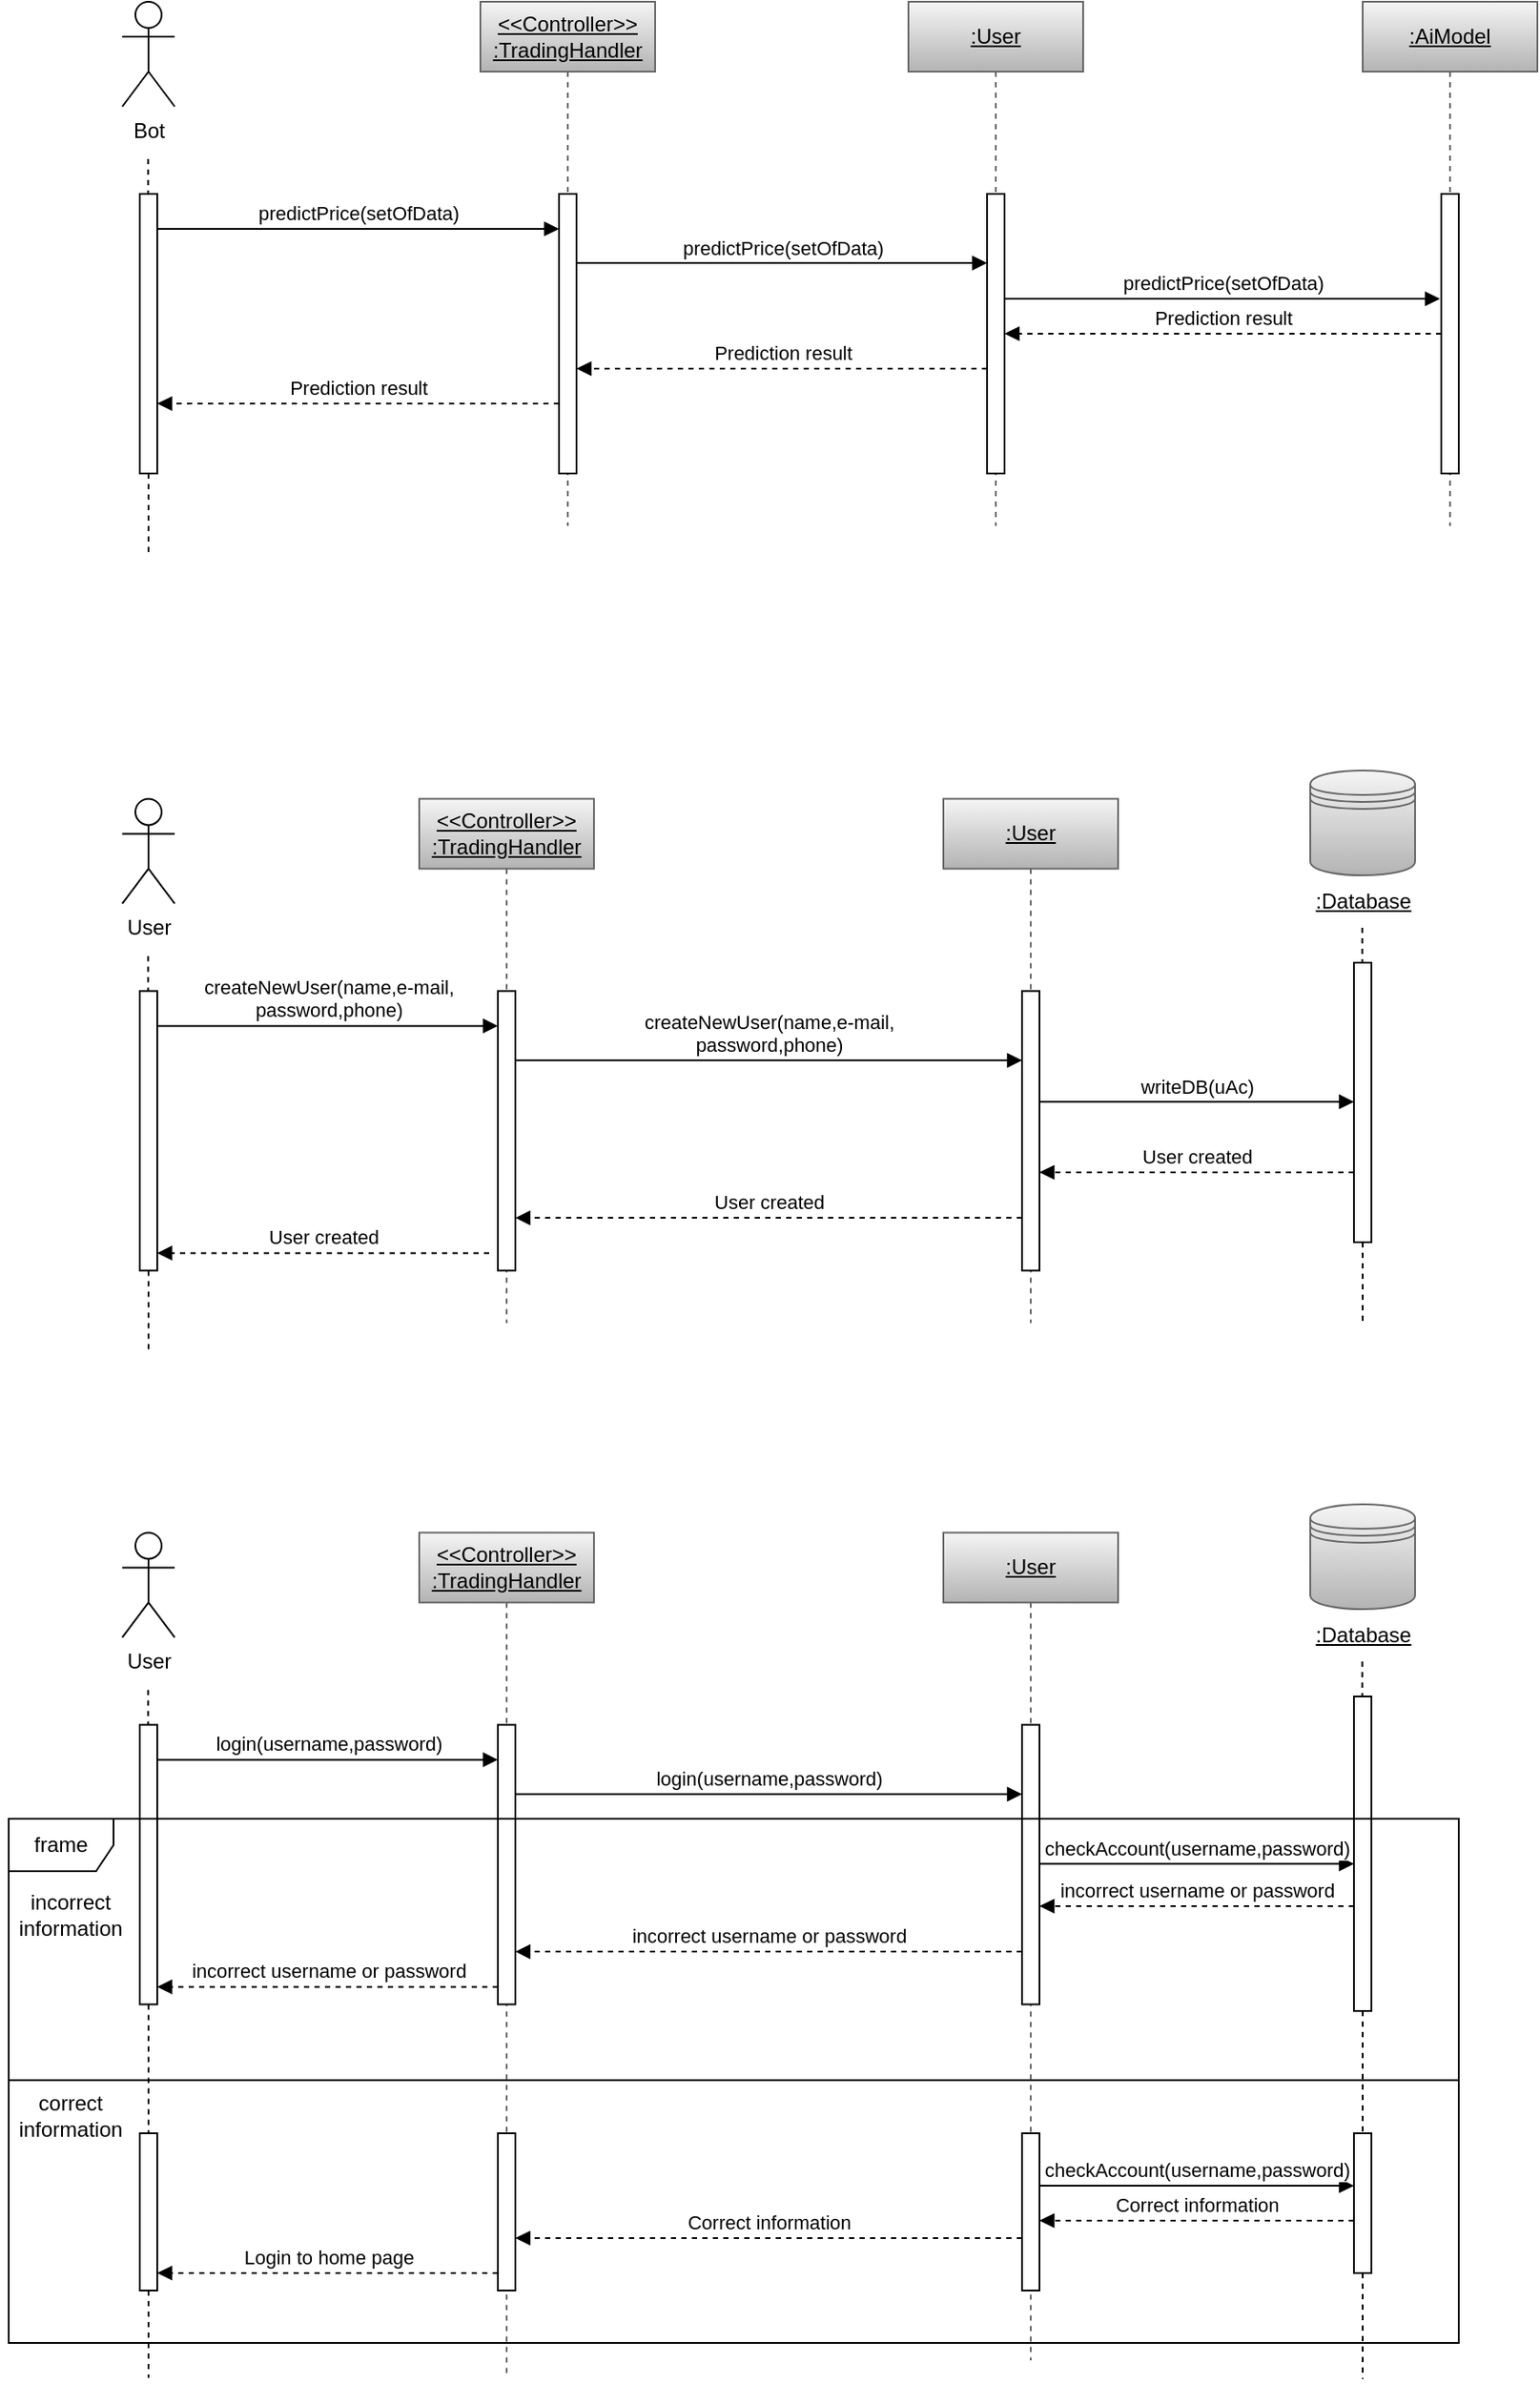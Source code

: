 <mxfile version="24.8.6">
  <diagram name="Page-1" id="PaM3hAsv0p1LVPKVbNv6">
    <mxGraphModel dx="1193" dy="783" grid="1" gridSize="10" guides="1" tooltips="1" connect="1" arrows="1" fold="1" page="1" pageScale="1" pageWidth="850" pageHeight="1100" math="0" shadow="0">
      <root>
        <mxCell id="0" />
        <mxCell id="1" parent="0" />
        <mxCell id="-R4UiotYeWdrvrbhJRBY-1" value="Bot" style="shape=umlActor;verticalLabelPosition=bottom;verticalAlign=top;html=1;outlineConnect=0;" parent="1" vertex="1">
          <mxGeometry x="120" y="210" width="30" height="60" as="geometry" />
        </mxCell>
        <mxCell id="-R4UiotYeWdrvrbhJRBY-2" value="&lt;div&gt;&lt;u&gt;&amp;lt;&amp;lt;Controller&amp;gt;&amp;gt;&lt;/u&gt;&lt;/div&gt;&lt;div&gt;&lt;u&gt;:TradingHandler&lt;/u&gt;&lt;br&gt;&lt;/div&gt;" style="shape=umlLifeline;perimeter=lifelinePerimeter;whiteSpace=wrap;html=1;container=1;dropTarget=0;collapsible=0;recursiveResize=0;outlineConnect=0;portConstraint=eastwest;newEdgeStyle={&quot;curved&quot;:0,&quot;rounded&quot;:0};fillColor=#f5f5f5;strokeColor=#666666;gradientColor=#b3b3b3;" parent="1" vertex="1">
          <mxGeometry x="325" y="210" width="100" height="300" as="geometry" />
        </mxCell>
        <mxCell id="-R4UiotYeWdrvrbhJRBY-14" value="" style="html=1;points=[[0,0,0,0,5],[0,1,0,0,-5],[1,0,0,0,5],[1,1,0,0,-5]];perimeter=orthogonalPerimeter;outlineConnect=0;targetShapes=umlLifeline;portConstraint=eastwest;newEdgeStyle={&quot;curved&quot;:0,&quot;rounded&quot;:0};" parent="-R4UiotYeWdrvrbhJRBY-2" vertex="1">
          <mxGeometry x="45" y="110" width="10" height="160" as="geometry" />
        </mxCell>
        <mxCell id="-R4UiotYeWdrvrbhJRBY-9" value="" style="endArrow=none;dashed=1;endFill=0;endSize=12;html=1;rounded=0;" parent="1" source="-R4UiotYeWdrvrbhJRBY-13" edge="1">
          <mxGeometry width="160" relative="1" as="geometry">
            <mxPoint x="134.78" y="300" as="sourcePoint" />
            <mxPoint x="135" y="526.222" as="targetPoint" />
          </mxGeometry>
        </mxCell>
        <mxCell id="-R4UiotYeWdrvrbhJRBY-12" value="" style="endArrow=none;dashed=1;endFill=0;endSize=12;html=1;rounded=0;" parent="1" target="-R4UiotYeWdrvrbhJRBY-13" edge="1">
          <mxGeometry width="160" relative="1" as="geometry">
            <mxPoint x="134.78" y="300" as="sourcePoint" />
            <mxPoint x="135" y="526.222" as="targetPoint" />
          </mxGeometry>
        </mxCell>
        <mxCell id="-R4UiotYeWdrvrbhJRBY-13" value="" style="html=1;points=[[0,0,0,0,5],[0,1,0,0,-5],[1,0,0,0,5],[1,1,0,0,-5]];perimeter=orthogonalPerimeter;outlineConnect=0;targetShapes=umlLifeline;portConstraint=eastwest;newEdgeStyle={&quot;curved&quot;:0,&quot;rounded&quot;:0};" parent="1" vertex="1">
          <mxGeometry x="130" y="320" width="10" height="160" as="geometry" />
        </mxCell>
        <mxCell id="-R4UiotYeWdrvrbhJRBY-15" value="&lt;u&gt;:User&lt;/u&gt;" style="shape=umlLifeline;perimeter=lifelinePerimeter;whiteSpace=wrap;html=1;container=1;dropTarget=0;collapsible=0;recursiveResize=0;outlineConnect=0;portConstraint=eastwest;newEdgeStyle={&quot;curved&quot;:0,&quot;rounded&quot;:0};fillColor=#f5f5f5;strokeColor=#666666;gradientColor=#b3b3b3;" parent="1" vertex="1">
          <mxGeometry x="570" y="210" width="100" height="300" as="geometry" />
        </mxCell>
        <mxCell id="-R4UiotYeWdrvrbhJRBY-16" value="" style="html=1;points=[[0,0,0,0,5],[0,1,0,0,-5],[1,0,0,0,5],[1,1,0,0,-5]];perimeter=orthogonalPerimeter;outlineConnect=0;targetShapes=umlLifeline;portConstraint=eastwest;newEdgeStyle={&quot;curved&quot;:0,&quot;rounded&quot;:0};" parent="-R4UiotYeWdrvrbhJRBY-15" vertex="1">
          <mxGeometry x="45" y="110" width="10" height="160" as="geometry" />
        </mxCell>
        <mxCell id="-R4UiotYeWdrvrbhJRBY-17" value="&lt;u&gt;:AiModel&lt;/u&gt;" style="shape=umlLifeline;perimeter=lifelinePerimeter;whiteSpace=wrap;html=1;container=1;dropTarget=0;collapsible=0;recursiveResize=0;outlineConnect=0;portConstraint=eastwest;newEdgeStyle={&quot;curved&quot;:0,&quot;rounded&quot;:0};fillColor=#f5f5f5;strokeColor=#666666;gradientColor=#b3b3b3;" parent="1" vertex="1">
          <mxGeometry x="830" y="210" width="100" height="300" as="geometry" />
        </mxCell>
        <mxCell id="-R4UiotYeWdrvrbhJRBY-18" value="" style="html=1;points=[[0,0,0,0,5],[0,1,0,0,-5],[1,0,0,0,5],[1,1,0,0,-5]];perimeter=orthogonalPerimeter;outlineConnect=0;targetShapes=umlLifeline;portConstraint=eastwest;newEdgeStyle={&quot;curved&quot;:0,&quot;rounded&quot;:0};" parent="-R4UiotYeWdrvrbhJRBY-17" vertex="1">
          <mxGeometry x="45" y="110" width="10" height="160" as="geometry" />
        </mxCell>
        <mxCell id="-R4UiotYeWdrvrbhJRBY-19" value="predictPrice(setOfData)" style="html=1;verticalAlign=bottom;endArrow=block;curved=0;rounded=0;" parent="1" target="-R4UiotYeWdrvrbhJRBY-14" edge="1">
          <mxGeometry width="80" relative="1" as="geometry">
            <mxPoint x="140" y="340" as="sourcePoint" />
            <mxPoint x="220" y="340" as="targetPoint" />
          </mxGeometry>
        </mxCell>
        <mxCell id="-R4UiotYeWdrvrbhJRBY-20" value="predictPrice(setOfData)" style="html=1;verticalAlign=bottom;endArrow=block;curved=0;rounded=0;" parent="1" edge="1">
          <mxGeometry width="80" relative="1" as="geometry">
            <mxPoint x="380" y="359.52" as="sourcePoint" />
            <mxPoint x="615" y="359.52" as="targetPoint" />
          </mxGeometry>
        </mxCell>
        <mxCell id="-R4UiotYeWdrvrbhJRBY-21" value="predictPrice(setOfData)" style="html=1;verticalAlign=bottom;endArrow=block;curved=0;rounded=0;entryX=-0.074;entryY=0.11;entryDx=0;entryDy=0;entryPerimeter=0;" parent="1" edge="1">
          <mxGeometry width="80" relative="1" as="geometry">
            <mxPoint x="625" y="380.0" as="sourcePoint" />
            <mxPoint x="874.26" y="380.0" as="targetPoint" />
          </mxGeometry>
        </mxCell>
        <mxCell id="-R4UiotYeWdrvrbhJRBY-22" value="Prediction result" style="html=1;verticalAlign=bottom;endArrow=block;curved=0;rounded=0;dashed=1;" parent="1" source="-R4UiotYeWdrvrbhJRBY-18" target="-R4UiotYeWdrvrbhJRBY-16" edge="1">
          <mxGeometry width="80" relative="1" as="geometry">
            <mxPoint x="870" y="400" as="sourcePoint" />
            <mxPoint x="630" y="399.52" as="targetPoint" />
          </mxGeometry>
        </mxCell>
        <mxCell id="-R4UiotYeWdrvrbhJRBY-23" value="Prediction result" style="html=1;verticalAlign=bottom;endArrow=block;curved=0;rounded=0;dashed=1;" parent="1" source="-R4UiotYeWdrvrbhJRBY-16" edge="1">
          <mxGeometry width="80" relative="1" as="geometry">
            <mxPoint x="610" y="420" as="sourcePoint" />
            <mxPoint x="380" y="420" as="targetPoint" />
          </mxGeometry>
        </mxCell>
        <mxCell id="-R4UiotYeWdrvrbhJRBY-24" value="Prediction result" style="html=1;verticalAlign=bottom;endArrow=block;curved=0;rounded=0;dashed=1;" parent="1" edge="1">
          <mxGeometry width="80" relative="1" as="geometry">
            <mxPoint x="370" y="440" as="sourcePoint" />
            <mxPoint x="140" y="440" as="targetPoint" />
          </mxGeometry>
        </mxCell>
        <mxCell id="-R4UiotYeWdrvrbhJRBY-113" value="User" style="shape=umlActor;verticalLabelPosition=bottom;verticalAlign=top;html=1;outlineConnect=0;" parent="1" vertex="1">
          <mxGeometry x="120" y="666.22" width="30" height="60" as="geometry" />
        </mxCell>
        <mxCell id="-R4UiotYeWdrvrbhJRBY-114" value="&lt;div&gt;&lt;u&gt;&amp;lt;&amp;lt;Controller&amp;gt;&amp;gt;&lt;/u&gt;&lt;/div&gt;&lt;div&gt;&lt;u&gt;:TradingHandler&lt;/u&gt;&lt;br&gt;&lt;/div&gt;" style="shape=umlLifeline;perimeter=lifelinePerimeter;whiteSpace=wrap;html=1;container=1;dropTarget=0;collapsible=0;recursiveResize=0;outlineConnect=0;portConstraint=eastwest;newEdgeStyle={&quot;curved&quot;:0,&quot;rounded&quot;:0};fillColor=#f5f5f5;gradientColor=#b3b3b3;strokeColor=#666666;" parent="1" vertex="1">
          <mxGeometry x="290" y="666.22" width="100" height="300" as="geometry" />
        </mxCell>
        <mxCell id="-R4UiotYeWdrvrbhJRBY-115" value="" style="html=1;points=[[0,0,0,0,5],[0,1,0,0,-5],[1,0,0,0,5],[1,1,0,0,-5]];perimeter=orthogonalPerimeter;outlineConnect=0;targetShapes=umlLifeline;portConstraint=eastwest;newEdgeStyle={&quot;curved&quot;:0,&quot;rounded&quot;:0};" parent="-R4UiotYeWdrvrbhJRBY-114" vertex="1">
          <mxGeometry x="45" y="110" width="10" height="160" as="geometry" />
        </mxCell>
        <mxCell id="-R4UiotYeWdrvrbhJRBY-116" value="" style="endArrow=none;dashed=1;endFill=0;endSize=12;html=1;rounded=0;" parent="1" source="-R4UiotYeWdrvrbhJRBY-118" edge="1">
          <mxGeometry width="160" relative="1" as="geometry">
            <mxPoint x="134.78" y="756.22" as="sourcePoint" />
            <mxPoint x="135" y="982.442" as="targetPoint" />
          </mxGeometry>
        </mxCell>
        <mxCell id="-R4UiotYeWdrvrbhJRBY-117" value="" style="endArrow=none;dashed=1;endFill=0;endSize=12;html=1;rounded=0;" parent="1" target="-R4UiotYeWdrvrbhJRBY-118" edge="1">
          <mxGeometry width="160" relative="1" as="geometry">
            <mxPoint x="134.78" y="756.22" as="sourcePoint" />
            <mxPoint x="135" y="982.442" as="targetPoint" />
          </mxGeometry>
        </mxCell>
        <mxCell id="-R4UiotYeWdrvrbhJRBY-118" value="" style="html=1;points=[[0,0,0,0,5],[0,1,0,0,-5],[1,0,0,0,5],[1,1,0,0,-5]];perimeter=orthogonalPerimeter;outlineConnect=0;targetShapes=umlLifeline;portConstraint=eastwest;newEdgeStyle={&quot;curved&quot;:0,&quot;rounded&quot;:0};" parent="1" vertex="1">
          <mxGeometry x="130" y="776.22" width="10" height="160" as="geometry" />
        </mxCell>
        <mxCell id="-R4UiotYeWdrvrbhJRBY-119" value="&lt;u&gt;:User&lt;/u&gt;" style="shape=umlLifeline;perimeter=lifelinePerimeter;whiteSpace=wrap;html=1;container=1;dropTarget=0;collapsible=0;recursiveResize=0;outlineConnect=0;portConstraint=eastwest;newEdgeStyle={&quot;curved&quot;:0,&quot;rounded&quot;:0};fillColor=#f5f5f5;gradientColor=#b3b3b3;strokeColor=#666666;" parent="1" vertex="1">
          <mxGeometry x="590" y="666.22" width="100" height="300" as="geometry" />
        </mxCell>
        <mxCell id="-R4UiotYeWdrvrbhJRBY-120" value="" style="html=1;points=[[0,0,0,0,5],[0,1,0,0,-5],[1,0,0,0,5],[1,1,0,0,-5]];perimeter=orthogonalPerimeter;outlineConnect=0;targetShapes=umlLifeline;portConstraint=eastwest;newEdgeStyle={&quot;curved&quot;:0,&quot;rounded&quot;:0};" parent="-R4UiotYeWdrvrbhJRBY-119" vertex="1">
          <mxGeometry x="45" y="110" width="10" height="160" as="geometry" />
        </mxCell>
        <mxCell id="-R4UiotYeWdrvrbhJRBY-121" value="&lt;div&gt;createNewUser(name,e-mail,&lt;/div&gt;&lt;div&gt;password,phone)&lt;br&gt;&lt;/div&gt;" style="html=1;verticalAlign=bottom;endArrow=block;curved=0;rounded=0;" parent="1" target="-R4UiotYeWdrvrbhJRBY-115" edge="1">
          <mxGeometry width="80" relative="1" as="geometry">
            <mxPoint x="140" y="796.22" as="sourcePoint" />
            <mxPoint x="220" y="796.22" as="targetPoint" />
          </mxGeometry>
        </mxCell>
        <mxCell id="-R4UiotYeWdrvrbhJRBY-122" value="&lt;div&gt;createNewUser(name,e-mail,&lt;/div&gt;password,phone)" style="html=1;verticalAlign=bottom;endArrow=block;curved=0;rounded=0;" parent="1" target="-R4UiotYeWdrvrbhJRBY-120" edge="1">
          <mxGeometry width="80" relative="1" as="geometry">
            <mxPoint x="345" y="815.89" as="sourcePoint" />
            <mxPoint x="630" y="815.89" as="targetPoint" />
          </mxGeometry>
        </mxCell>
        <mxCell id="-R4UiotYeWdrvrbhJRBY-125" value="User created" style="html=1;verticalAlign=bottom;endArrow=block;curved=0;rounded=0;dashed=1;" parent="1" edge="1">
          <mxGeometry width="80" relative="1" as="geometry">
            <mxPoint x="635" y="906.05" as="sourcePoint" />
            <mxPoint x="345" y="906.05" as="targetPoint" />
          </mxGeometry>
        </mxCell>
        <mxCell id="-R4UiotYeWdrvrbhJRBY-126" value="User created" style="html=1;verticalAlign=bottom;endArrow=block;curved=0;rounded=0;dashed=1;" parent="1" edge="1">
          <mxGeometry width="80" relative="1" as="geometry">
            <mxPoint x="330" y="926.22" as="sourcePoint" />
            <mxPoint x="140" y="926.22" as="targetPoint" />
          </mxGeometry>
        </mxCell>
        <mxCell id="-R4UiotYeWdrvrbhJRBY-129" value="" style="shape=datastore;whiteSpace=wrap;html=1;fillColor=#f5f5f5;gradientColor=#b3b3b3;strokeColor=#666666;" parent="1" vertex="1">
          <mxGeometry x="800" y="650" width="60" height="60" as="geometry" />
        </mxCell>
        <mxCell id="-R4UiotYeWdrvrbhJRBY-130" value="" style="endArrow=none;dashed=1;endFill=0;endSize=12;html=1;rounded=0;" parent="1" source="-R4UiotYeWdrvrbhJRBY-132" edge="1">
          <mxGeometry width="160" relative="1" as="geometry">
            <mxPoint x="829.78" y="740" as="sourcePoint" />
            <mxPoint x="830" y="966.222" as="targetPoint" />
          </mxGeometry>
        </mxCell>
        <mxCell id="-R4UiotYeWdrvrbhJRBY-131" value="" style="endArrow=none;dashed=1;endFill=0;endSize=12;html=1;rounded=0;" parent="1" target="-R4UiotYeWdrvrbhJRBY-132" edge="1">
          <mxGeometry width="160" relative="1" as="geometry">
            <mxPoint x="829.78" y="740" as="sourcePoint" />
            <mxPoint x="830" y="966.222" as="targetPoint" />
          </mxGeometry>
        </mxCell>
        <mxCell id="-R4UiotYeWdrvrbhJRBY-132" value="" style="html=1;points=[[0,0,0,0,5],[0,1,0,0,-5],[1,0,0,0,5],[1,1,0,0,-5]];perimeter=orthogonalPerimeter;outlineConnect=0;targetShapes=umlLifeline;portConstraint=eastwest;newEdgeStyle={&quot;curved&quot;:0,&quot;rounded&quot;:0};" parent="1" vertex="1">
          <mxGeometry x="825" y="760" width="10" height="160" as="geometry" />
        </mxCell>
        <mxCell id="-R4UiotYeWdrvrbhJRBY-133" value="&lt;u&gt;:Database&lt;/u&gt;" style="text;html=1;align=center;verticalAlign=middle;resizable=0;points=[];autosize=1;strokeColor=none;fillColor=none;" parent="1" vertex="1">
          <mxGeometry x="790" y="710" width="80" height="30" as="geometry" />
        </mxCell>
        <mxCell id="-R4UiotYeWdrvrbhJRBY-134" value="writeDB(uAc)" style="html=1;verticalAlign=bottom;endArrow=block;curved=0;rounded=0;" parent="1" source="-R4UiotYeWdrvrbhJRBY-120" edge="1">
          <mxGeometry width="80" relative="1" as="geometry">
            <mxPoint x="650" y="839.22" as="sourcePoint" />
            <mxPoint x="825" y="839.62" as="targetPoint" />
          </mxGeometry>
        </mxCell>
        <mxCell id="-R4UiotYeWdrvrbhJRBY-135" value="User created" style="html=1;verticalAlign=bottom;endArrow=block;curved=0;rounded=0;dashed=1;" parent="1" target="-R4UiotYeWdrvrbhJRBY-120" edge="1">
          <mxGeometry width="80" relative="1" as="geometry">
            <mxPoint x="825" y="880" as="sourcePoint" />
            <mxPoint x="655" y="880" as="targetPoint" />
          </mxGeometry>
        </mxCell>
        <mxCell id="-R4UiotYeWdrvrbhJRBY-138" value="User" style="shape=umlActor;verticalLabelPosition=bottom;verticalAlign=top;html=1;outlineConnect=0;" parent="1" vertex="1">
          <mxGeometry x="120" y="1086.22" width="30" height="60" as="geometry" />
        </mxCell>
        <mxCell id="-R4UiotYeWdrvrbhJRBY-139" value="&lt;div&gt;&lt;u&gt;&amp;lt;&amp;lt;Controller&amp;gt;&amp;gt;&lt;/u&gt;&lt;/div&gt;&lt;div&gt;&lt;u&gt;:TradingHandler&lt;/u&gt;&lt;br&gt;&lt;/div&gt;" style="shape=umlLifeline;perimeter=lifelinePerimeter;whiteSpace=wrap;html=1;container=1;dropTarget=0;collapsible=0;recursiveResize=0;outlineConnect=0;portConstraint=eastwest;newEdgeStyle={&quot;curved&quot;:0,&quot;rounded&quot;:0};fillColor=#f5f5f5;gradientColor=#b3b3b3;strokeColor=#666666;" parent="1" vertex="1">
          <mxGeometry x="290" y="1086.22" width="100" height="483.78" as="geometry" />
        </mxCell>
        <mxCell id="-R4UiotYeWdrvrbhJRBY-140" value="" style="html=1;points=[[0,0,0,0,5],[0,1,0,0,-5],[1,0,0,0,5],[1,1,0,0,-5]];perimeter=orthogonalPerimeter;outlineConnect=0;targetShapes=umlLifeline;portConstraint=eastwest;newEdgeStyle={&quot;curved&quot;:0,&quot;rounded&quot;:0};" parent="-R4UiotYeWdrvrbhJRBY-139" vertex="1">
          <mxGeometry x="45" y="110" width="10" height="160" as="geometry" />
        </mxCell>
        <mxCell id="-R4UiotYeWdrvrbhJRBY-141" value="" style="endArrow=none;dashed=1;endFill=0;endSize=12;html=1;rounded=0;" parent="1" source="-R4UiotYeWdrvrbhJRBY-164" edge="1">
          <mxGeometry width="160" relative="1" as="geometry">
            <mxPoint x="134.78" y="1176.22" as="sourcePoint" />
            <mxPoint x="135" y="1570" as="targetPoint" />
          </mxGeometry>
        </mxCell>
        <mxCell id="-R4UiotYeWdrvrbhJRBY-142" value="" style="endArrow=none;dashed=1;endFill=0;endSize=12;html=1;rounded=0;" parent="1" target="-R4UiotYeWdrvrbhJRBY-143" edge="1">
          <mxGeometry width="160" relative="1" as="geometry">
            <mxPoint x="134.78" y="1176.22" as="sourcePoint" />
            <mxPoint x="135" y="1402.442" as="targetPoint" />
          </mxGeometry>
        </mxCell>
        <mxCell id="-R4UiotYeWdrvrbhJRBY-143" value="" style="html=1;points=[[0,0,0,0,5],[0,1,0,0,-5],[1,0,0,0,5],[1,1,0,0,-5]];perimeter=orthogonalPerimeter;outlineConnect=0;targetShapes=umlLifeline;portConstraint=eastwest;newEdgeStyle={&quot;curved&quot;:0,&quot;rounded&quot;:0};" parent="1" vertex="1">
          <mxGeometry x="130" y="1196.22" width="10" height="160" as="geometry" />
        </mxCell>
        <mxCell id="-R4UiotYeWdrvrbhJRBY-144" value="&lt;u&gt;:User&lt;/u&gt;" style="shape=umlLifeline;perimeter=lifelinePerimeter;whiteSpace=wrap;html=1;container=1;dropTarget=0;collapsible=0;recursiveResize=0;outlineConnect=0;portConstraint=eastwest;newEdgeStyle={&quot;curved&quot;:0,&quot;rounded&quot;:0};fillColor=#f5f5f5;gradientColor=#b3b3b3;strokeColor=#666666;" parent="1" vertex="1">
          <mxGeometry x="590" y="1086.22" width="100" height="473.78" as="geometry" />
        </mxCell>
        <mxCell id="-R4UiotYeWdrvrbhJRBY-145" value="" style="html=1;points=[[0,0,0,0,5],[0,1,0,0,-5],[1,0,0,0,5],[1,1,0,0,-5]];perimeter=orthogonalPerimeter;outlineConnect=0;targetShapes=umlLifeline;portConstraint=eastwest;newEdgeStyle={&quot;curved&quot;:0,&quot;rounded&quot;:0};" parent="-R4UiotYeWdrvrbhJRBY-144" vertex="1">
          <mxGeometry x="45" y="110" width="10" height="160" as="geometry" />
        </mxCell>
        <mxCell id="-R4UiotYeWdrvrbhJRBY-146" value="login(username,password)" style="html=1;verticalAlign=bottom;endArrow=block;curved=0;rounded=0;" parent="1" target="-R4UiotYeWdrvrbhJRBY-140" edge="1">
          <mxGeometry width="80" relative="1" as="geometry">
            <mxPoint x="140" y="1216.22" as="sourcePoint" />
            <mxPoint x="220" y="1216.22" as="targetPoint" />
          </mxGeometry>
        </mxCell>
        <mxCell id="-R4UiotYeWdrvrbhJRBY-147" value="login(username,password)" style="html=1;verticalAlign=bottom;endArrow=block;curved=0;rounded=0;" parent="1" target="-R4UiotYeWdrvrbhJRBY-145" edge="1">
          <mxGeometry width="80" relative="1" as="geometry">
            <mxPoint x="345" y="1235.89" as="sourcePoint" />
            <mxPoint x="630" y="1235.89" as="targetPoint" />
          </mxGeometry>
        </mxCell>
        <mxCell id="-R4UiotYeWdrvrbhJRBY-148" value="incorrect username or password" style="html=1;verticalAlign=bottom;endArrow=block;curved=0;rounded=0;dashed=1;" parent="1" edge="1">
          <mxGeometry width="80" relative="1" as="geometry">
            <mxPoint x="635" y="1326.05" as="sourcePoint" />
            <mxPoint x="345" y="1326.05" as="targetPoint" />
          </mxGeometry>
        </mxCell>
        <mxCell id="-R4UiotYeWdrvrbhJRBY-149" value="incorrect username or password" style="html=1;verticalAlign=bottom;endArrow=block;curved=0;rounded=0;dashed=1;" parent="1" target="-R4UiotYeWdrvrbhJRBY-143" edge="1">
          <mxGeometry width="80" relative="1" as="geometry">
            <mxPoint x="335" y="1346.22" as="sourcePoint" />
            <mxPoint x="145" y="1346.22" as="targetPoint" />
          </mxGeometry>
        </mxCell>
        <mxCell id="-R4UiotYeWdrvrbhJRBY-150" value="" style="shape=datastore;whiteSpace=wrap;html=1;fillColor=#f5f5f5;gradientColor=#b3b3b3;strokeColor=#666666;" parent="1" vertex="1">
          <mxGeometry x="800" y="1070" width="60" height="60" as="geometry" />
        </mxCell>
        <mxCell id="-R4UiotYeWdrvrbhJRBY-151" value="" style="endArrow=none;dashed=1;endFill=0;endSize=12;html=1;rounded=0;" parent="1" source="-R4UiotYeWdrvrbhJRBY-153" edge="1">
          <mxGeometry width="160" relative="1" as="geometry">
            <mxPoint x="829.78" y="1160" as="sourcePoint" />
            <mxPoint x="830" y="1570.645" as="targetPoint" />
          </mxGeometry>
        </mxCell>
        <mxCell id="-R4UiotYeWdrvrbhJRBY-152" value="" style="endArrow=none;dashed=1;endFill=0;endSize=12;html=1;rounded=0;" parent="1" target="-R4UiotYeWdrvrbhJRBY-153" edge="1">
          <mxGeometry width="160" relative="1" as="geometry">
            <mxPoint x="829.78" y="1160" as="sourcePoint" />
            <mxPoint x="830" y="1386.222" as="targetPoint" />
          </mxGeometry>
        </mxCell>
        <mxCell id="-R4UiotYeWdrvrbhJRBY-153" value="" style="html=1;points=[[0,0,0,0,5],[0,1,0,0,-5],[1,0,0,0,5],[1,1,0,0,-5]];perimeter=orthogonalPerimeter;outlineConnect=0;targetShapes=umlLifeline;portConstraint=eastwest;newEdgeStyle={&quot;curved&quot;:0,&quot;rounded&quot;:0};" parent="1" vertex="1">
          <mxGeometry x="825" y="1180" width="10" height="180" as="geometry" />
        </mxCell>
        <mxCell id="-R4UiotYeWdrvrbhJRBY-154" value="&lt;u&gt;:Database&lt;/u&gt;" style="text;html=1;align=center;verticalAlign=middle;resizable=0;points=[];autosize=1;strokeColor=none;fillColor=none;" parent="1" vertex="1">
          <mxGeometry x="790" y="1130" width="80" height="30" as="geometry" />
        </mxCell>
        <mxCell id="-R4UiotYeWdrvrbhJRBY-155" value="&lt;div&gt;checkAccount(username,password)&lt;/div&gt;" style="html=1;verticalAlign=bottom;endArrow=block;curved=0;rounded=0;" parent="1" edge="1">
          <mxGeometry width="80" relative="1" as="geometry">
            <mxPoint x="645" y="1275.77" as="sourcePoint" />
            <mxPoint x="825" y="1275.77" as="targetPoint" />
          </mxGeometry>
        </mxCell>
        <mxCell id="-R4UiotYeWdrvrbhJRBY-156" value="incorrect username or password" style="html=1;verticalAlign=bottom;endArrow=block;curved=0;rounded=0;dashed=1;" parent="1" target="-R4UiotYeWdrvrbhJRBY-145" edge="1">
          <mxGeometry width="80" relative="1" as="geometry">
            <mxPoint x="825" y="1300" as="sourcePoint" />
            <mxPoint x="655" y="1300" as="targetPoint" />
          </mxGeometry>
        </mxCell>
        <mxCell id="-R4UiotYeWdrvrbhJRBY-158" value="frame" style="shape=umlFrame;whiteSpace=wrap;html=1;pointerEvents=0;" parent="1" vertex="1">
          <mxGeometry x="55" y="1250" width="830" height="300" as="geometry" />
        </mxCell>
        <mxCell id="-R4UiotYeWdrvrbhJRBY-159" value="" style="endArrow=none;html=1;rounded=0;endFill=0;" parent="1" edge="1">
          <mxGeometry width="50" height="50" relative="1" as="geometry">
            <mxPoint x="55" y="1399.68" as="sourcePoint" />
            <mxPoint x="885" y="1399.68" as="targetPoint" />
          </mxGeometry>
        </mxCell>
        <mxCell id="-R4UiotYeWdrvrbhJRBY-160" value="" style="html=1;points=[[0,0,0,0,5],[0,1,0,0,-5],[1,0,0,0,5],[1,1,0,0,-5]];perimeter=orthogonalPerimeter;outlineConnect=0;targetShapes=umlLifeline;portConstraint=eastwest;newEdgeStyle={&quot;curved&quot;:0,&quot;rounded&quot;:0};" parent="1" vertex="1">
          <mxGeometry x="825" y="1430" width="10" height="80" as="geometry" />
        </mxCell>
        <mxCell id="-R4UiotYeWdrvrbhJRBY-161" value="&lt;div&gt;checkAccount(username,password)&lt;/div&gt;" style="html=1;verticalAlign=bottom;endArrow=block;curved=0;rounded=0;" parent="1" edge="1">
          <mxGeometry width="80" relative="1" as="geometry">
            <mxPoint x="645" y="1460" as="sourcePoint" />
            <mxPoint x="825" y="1460.0" as="targetPoint" />
          </mxGeometry>
        </mxCell>
        <mxCell id="-R4UiotYeWdrvrbhJRBY-162" value="" style="html=1;points=[[0,0,0,0,5],[0,1,0,0,-5],[1,0,0,0,5],[1,1,0,0,-5]];perimeter=orthogonalPerimeter;outlineConnect=0;targetShapes=umlLifeline;portConstraint=eastwest;newEdgeStyle={&quot;curved&quot;:0,&quot;rounded&quot;:0};" parent="1" vertex="1">
          <mxGeometry x="635" y="1430" width="10" height="90" as="geometry" />
        </mxCell>
        <mxCell id="-R4UiotYeWdrvrbhJRBY-163" value="" style="html=1;points=[[0,0,0,0,5],[0,1,0,0,-5],[1,0,0,0,5],[1,1,0,0,-5]];perimeter=orthogonalPerimeter;outlineConnect=0;targetShapes=umlLifeline;portConstraint=eastwest;newEdgeStyle={&quot;curved&quot;:0,&quot;rounded&quot;:0};" parent="1" vertex="1">
          <mxGeometry x="335" y="1430" width="10" height="90" as="geometry" />
        </mxCell>
        <mxCell id="-R4UiotYeWdrvrbhJRBY-165" value="" style="endArrow=none;dashed=1;endFill=0;endSize=12;html=1;rounded=0;" parent="1" source="-R4UiotYeWdrvrbhJRBY-143" target="-R4UiotYeWdrvrbhJRBY-164" edge="1">
          <mxGeometry width="160" relative="1" as="geometry">
            <mxPoint x="135" y="1356" as="sourcePoint" />
            <mxPoint x="135" y="1570" as="targetPoint" />
          </mxGeometry>
        </mxCell>
        <mxCell id="-R4UiotYeWdrvrbhJRBY-164" value="" style="html=1;points=[[0,0,0,0,5],[0,1,0,0,-5],[1,0,0,0,5],[1,1,0,0,-5]];perimeter=orthogonalPerimeter;outlineConnect=0;targetShapes=umlLifeline;portConstraint=eastwest;newEdgeStyle={&quot;curved&quot;:0,&quot;rounded&quot;:0};" parent="1" vertex="1">
          <mxGeometry x="130" y="1430" width="10" height="90" as="geometry" />
        </mxCell>
        <mxCell id="-R4UiotYeWdrvrbhJRBY-167" value="Correct information" style="html=1;verticalAlign=bottom;endArrow=block;curved=0;rounded=0;dashed=1;" parent="1" edge="1">
          <mxGeometry width="80" relative="1" as="geometry">
            <mxPoint x="825" y="1480" as="sourcePoint" />
            <mxPoint x="645" y="1480" as="targetPoint" />
          </mxGeometry>
        </mxCell>
        <mxCell id="-R4UiotYeWdrvrbhJRBY-168" value="Correct information" style="html=1;verticalAlign=bottom;endArrow=block;curved=0;rounded=0;dashed=1;" parent="1" edge="1">
          <mxGeometry width="80" relative="1" as="geometry">
            <mxPoint x="635" y="1490" as="sourcePoint" />
            <mxPoint x="345" y="1490" as="targetPoint" />
          </mxGeometry>
        </mxCell>
        <mxCell id="-R4UiotYeWdrvrbhJRBY-169" value="Login to home page" style="html=1;verticalAlign=bottom;endArrow=block;curved=0;rounded=0;dashed=1;" parent="1" target="-R4UiotYeWdrvrbhJRBY-164" edge="1">
          <mxGeometry width="80" relative="1" as="geometry">
            <mxPoint x="335" y="1510" as="sourcePoint" />
            <mxPoint x="145" y="1510" as="targetPoint" />
          </mxGeometry>
        </mxCell>
        <mxCell id="-R4UiotYeWdrvrbhJRBY-170" value="&lt;div&gt;incorrect&lt;/div&gt;&lt;div&gt;information&lt;br&gt;&lt;/div&gt;" style="text;html=1;align=center;verticalAlign=middle;resizable=0;points=[];autosize=1;strokeColor=none;fillColor=none;" parent="1" vertex="1">
          <mxGeometry x="50" y="1285" width="80" height="40" as="geometry" />
        </mxCell>
        <mxCell id="-R4UiotYeWdrvrbhJRBY-171" value="&lt;div&gt;correct&lt;/div&gt;&lt;div&gt;information&lt;br&gt;&lt;/div&gt;" style="text;html=1;align=center;verticalAlign=middle;resizable=0;points=[];autosize=1;strokeColor=none;fillColor=none;" parent="1" vertex="1">
          <mxGeometry x="50" y="1400" width="80" height="40" as="geometry" />
        </mxCell>
      </root>
    </mxGraphModel>
  </diagram>
</mxfile>

